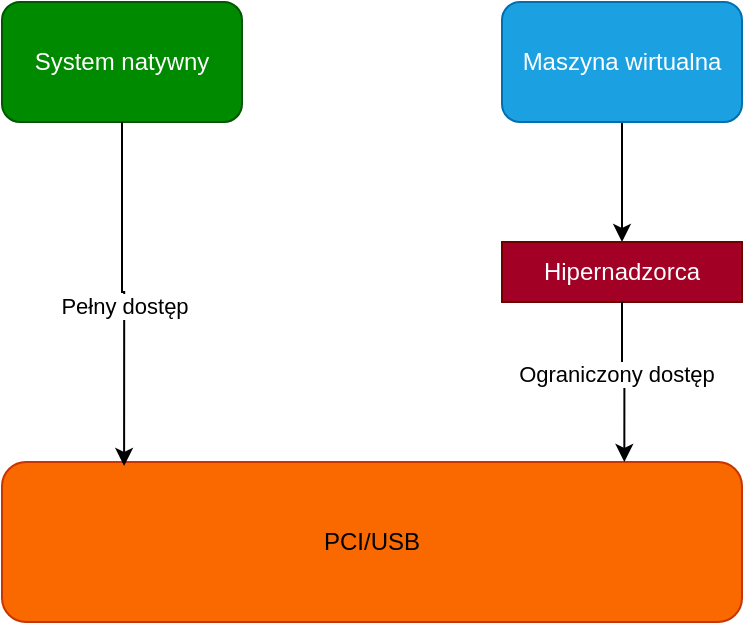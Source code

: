 <mxfile version="28.2.0">
  <diagram name="Page-1" id="Nd9UgEmzIYQucecRsYvo">
    <mxGraphModel dx="1257" dy="938" grid="1" gridSize="10" guides="1" tooltips="1" connect="1" arrows="1" fold="1" page="1" pageScale="1" pageWidth="850" pageHeight="1100" math="0" shadow="0">
      <root>
        <mxCell id="0" />
        <mxCell id="1" parent="0" />
        <mxCell id="5eoNLhBM5L0IQ8BAAiro-1" value="System natywny" style="rounded=1;whiteSpace=wrap;html=1;fillColor=#008a00;fontColor=#ffffff;strokeColor=#005700;" vertex="1" parent="1">
          <mxGeometry x="220" y="170" width="120" height="60" as="geometry" />
        </mxCell>
        <mxCell id="5eoNLhBM5L0IQ8BAAiro-5" style="edgeStyle=orthogonalEdgeStyle;rounded=0;orthogonalLoop=1;jettySize=auto;html=1;exitX=0.5;exitY=1;exitDx=0;exitDy=0;entryX=0.5;entryY=0;entryDx=0;entryDy=0;strokeColor=light-dark(#000000,#000000);" edge="1" parent="1" source="5eoNLhBM5L0IQ8BAAiro-2" target="5eoNLhBM5L0IQ8BAAiro-4">
          <mxGeometry relative="1" as="geometry" />
        </mxCell>
        <mxCell id="5eoNLhBM5L0IQ8BAAiro-2" value="Maszyna wirtualna" style="rounded=1;whiteSpace=wrap;html=1;fillColor=#1ba1e2;fontColor=#ffffff;strokeColor=#006EAF;" vertex="1" parent="1">
          <mxGeometry x="470" y="170" width="120" height="60" as="geometry" />
        </mxCell>
        <mxCell id="5eoNLhBM5L0IQ8BAAiro-3" value="&lt;span style=&quot;color: light-dark(rgb(0, 0, 0), rgb(0, 0, 0));&quot;&gt;PCI/USB&lt;/span&gt;" style="rounded=1;whiteSpace=wrap;html=1;fillColor=#fa6800;fontColor=#000000;strokeColor=#C73500;" vertex="1" parent="1">
          <mxGeometry x="220" y="400" width="370" height="80" as="geometry" />
        </mxCell>
        <mxCell id="5eoNLhBM5L0IQ8BAAiro-4" value="Hipernadzorca" style="rounded=0;whiteSpace=wrap;html=1;fillColor=#a20025;fontColor=#ffffff;strokeColor=#6F0000;" vertex="1" parent="1">
          <mxGeometry x="470" y="290" width="120" height="30" as="geometry" />
        </mxCell>
        <mxCell id="5eoNLhBM5L0IQ8BAAiro-6" style="edgeStyle=orthogonalEdgeStyle;rounded=0;orthogonalLoop=1;jettySize=auto;html=1;exitX=0.5;exitY=1;exitDx=0;exitDy=0;entryX=0.165;entryY=0.025;entryDx=0;entryDy=0;entryPerimeter=0;strokeColor=light-dark(#000000,#000000);" edge="1" parent="1" source="5eoNLhBM5L0IQ8BAAiro-1" target="5eoNLhBM5L0IQ8BAAiro-3">
          <mxGeometry relative="1" as="geometry" />
        </mxCell>
        <mxCell id="5eoNLhBM5L0IQ8BAAiro-7" value="Pełny dostęp" style="edgeLabel;html=1;align=center;verticalAlign=middle;resizable=0;points=[];fontColor=light-dark(#000000,#000000);" vertex="1" connectable="0" parent="5eoNLhBM5L0IQ8BAAiro-6">
          <mxGeometry x="0.076" relative="1" as="geometry">
            <mxPoint as="offset" />
          </mxGeometry>
        </mxCell>
        <mxCell id="5eoNLhBM5L0IQ8BAAiro-9" style="edgeStyle=orthogonalEdgeStyle;rounded=0;orthogonalLoop=1;jettySize=auto;html=1;exitX=0.5;exitY=1;exitDx=0;exitDy=0;entryX=0.841;entryY=0;entryDx=0;entryDy=0;entryPerimeter=0;strokeColor=light-dark(#000000,#000000);" edge="1" parent="1" source="5eoNLhBM5L0IQ8BAAiro-4" target="5eoNLhBM5L0IQ8BAAiro-3">
          <mxGeometry relative="1" as="geometry" />
        </mxCell>
        <mxCell id="5eoNLhBM5L0IQ8BAAiro-10" value="Ograniczony dostęp" style="edgeLabel;html=1;align=center;verticalAlign=middle;resizable=0;points=[];fontColor=light-dark(#000000,#000000);" vertex="1" connectable="0" parent="5eoNLhBM5L0IQ8BAAiro-9">
          <mxGeometry x="-0.113" y="-3" relative="1" as="geometry">
            <mxPoint as="offset" />
          </mxGeometry>
        </mxCell>
      </root>
    </mxGraphModel>
  </diagram>
</mxfile>
